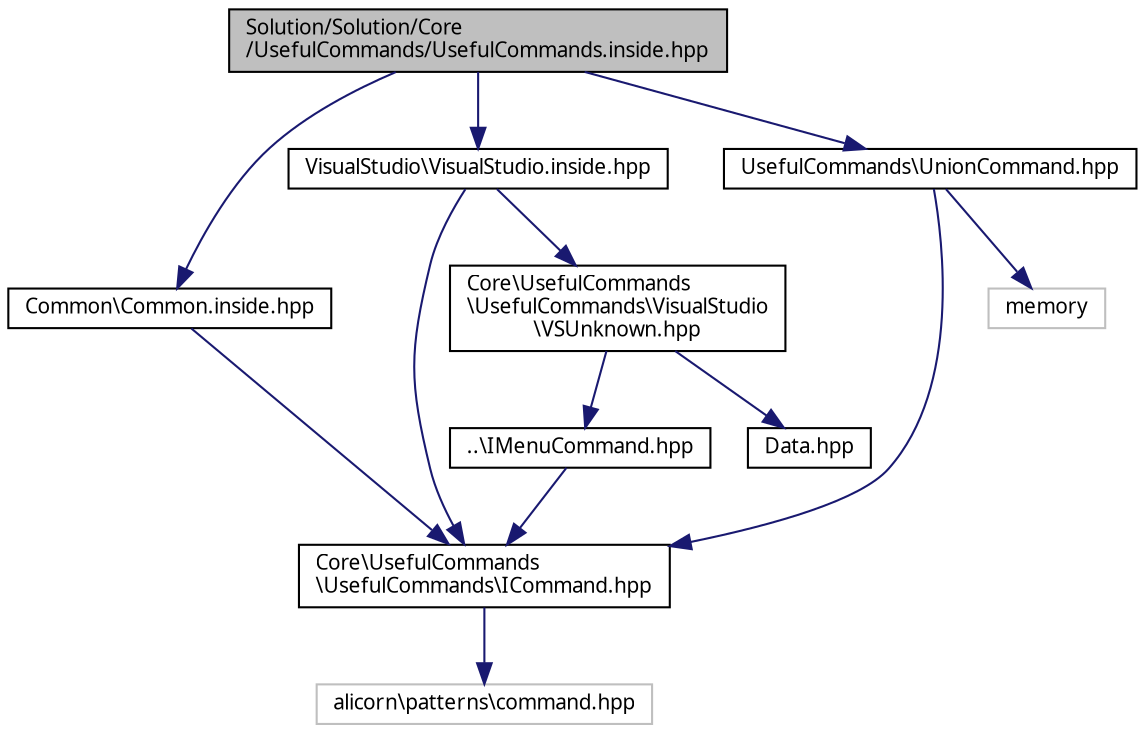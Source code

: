 digraph "Solution/Solution/Core/UsefulCommands/UsefulCommands.inside.hpp"
{
 // INTERACTIVE_SVG=YES
  edge [fontname="Verdana",fontsize="10",labelfontname="Verdana",labelfontsize="10"];
  node [fontname="Verdana",fontsize="10",shape=record];
  Node1 [label="Solution/Solution/Core\l/UsefulCommands/UsefulCommands.inside.hpp",height=0.2,width=0.4,color="black", fillcolor="grey75", style="filled", fontcolor="black"];
  Node1 -> Node2 [color="midnightblue",fontsize="10",style="solid",fontname="Verdana"];
  Node2 [label="Common\\Common.inside.hpp",height=0.2,width=0.4,color="black", fillcolor="white", style="filled",URL="$_core_2_useful_commands_2_common_2_common_8inside_8hpp.html"];
  Node2 -> Node3 [color="midnightblue",fontsize="10",style="solid",fontname="Verdana"];
  Node3 [label="Core\\UsefulCommands\l\\UsefulCommands\\ICommand.hpp",height=0.2,width=0.4,color="black", fillcolor="white", style="filled",URL="$_i_command_8hpp_source.html"];
  Node3 -> Node4 [color="midnightblue",fontsize="10",style="solid",fontname="Verdana"];
  Node4 [label="alicorn\\patterns\\command.hpp",height=0.2,width=0.4,color="grey75", fillcolor="white", style="filled"];
  Node1 -> Node5 [color="midnightblue",fontsize="10",style="solid",fontname="Verdana"];
  Node5 [label="VisualStudio\\VisualStudio.inside.hpp",height=0.2,width=0.4,color="black", fillcolor="white", style="filled",URL="$_core_2_useful_commands_2_visual_studio_2_visual_studio_8inside_8hpp.html"];
  Node5 -> Node3 [color="midnightblue",fontsize="10",style="solid",fontname="Verdana"];
  Node5 -> Node6 [color="midnightblue",fontsize="10",style="solid",fontname="Verdana"];
  Node6 [label="Core\\UsefulCommands\l\\UsefulCommands\\VisualStudio\l\\VSUnknown.hpp",height=0.2,width=0.4,color="black", fillcolor="white", style="filled",URL="$_v_s_unknown_8hpp_source.html"];
  Node6 -> Node7 [color="midnightblue",fontsize="10",style="solid",fontname="Verdana"];
  Node7 [label="..\\IMenuCommand.hpp",height=0.2,width=0.4,color="black", fillcolor="white", style="filled",URL="$_i_menu_command_8hpp_source.html"];
  Node7 -> Node3 [color="midnightblue",fontsize="10",style="solid",fontname="Verdana"];
  Node6 -> Node8 [color="midnightblue",fontsize="10",style="solid",fontname="Verdana"];
  Node8 [label="Data.hpp",height=0.2,width=0.4,color="black", fillcolor="white", style="filled",URL="$_core_2_useful_commands_2_useful_commands_2_visual_studio_2_data_8hpp_source.html"];
  Node1 -> Node9 [color="midnightblue",fontsize="10",style="solid",fontname="Verdana"];
  Node9 [label="UsefulCommands\\UnionCommand.hpp",height=0.2,width=0.4,color="black", fillcolor="white", style="filled",URL="$_union_command_8hpp_source.html"];
  Node9 -> Node10 [color="midnightblue",fontsize="10",style="solid",fontname="Verdana"];
  Node10 [label="memory",height=0.2,width=0.4,color="grey75", fillcolor="white", style="filled"];
  Node9 -> Node3 [color="midnightblue",fontsize="10",style="solid",fontname="Verdana"];
}
